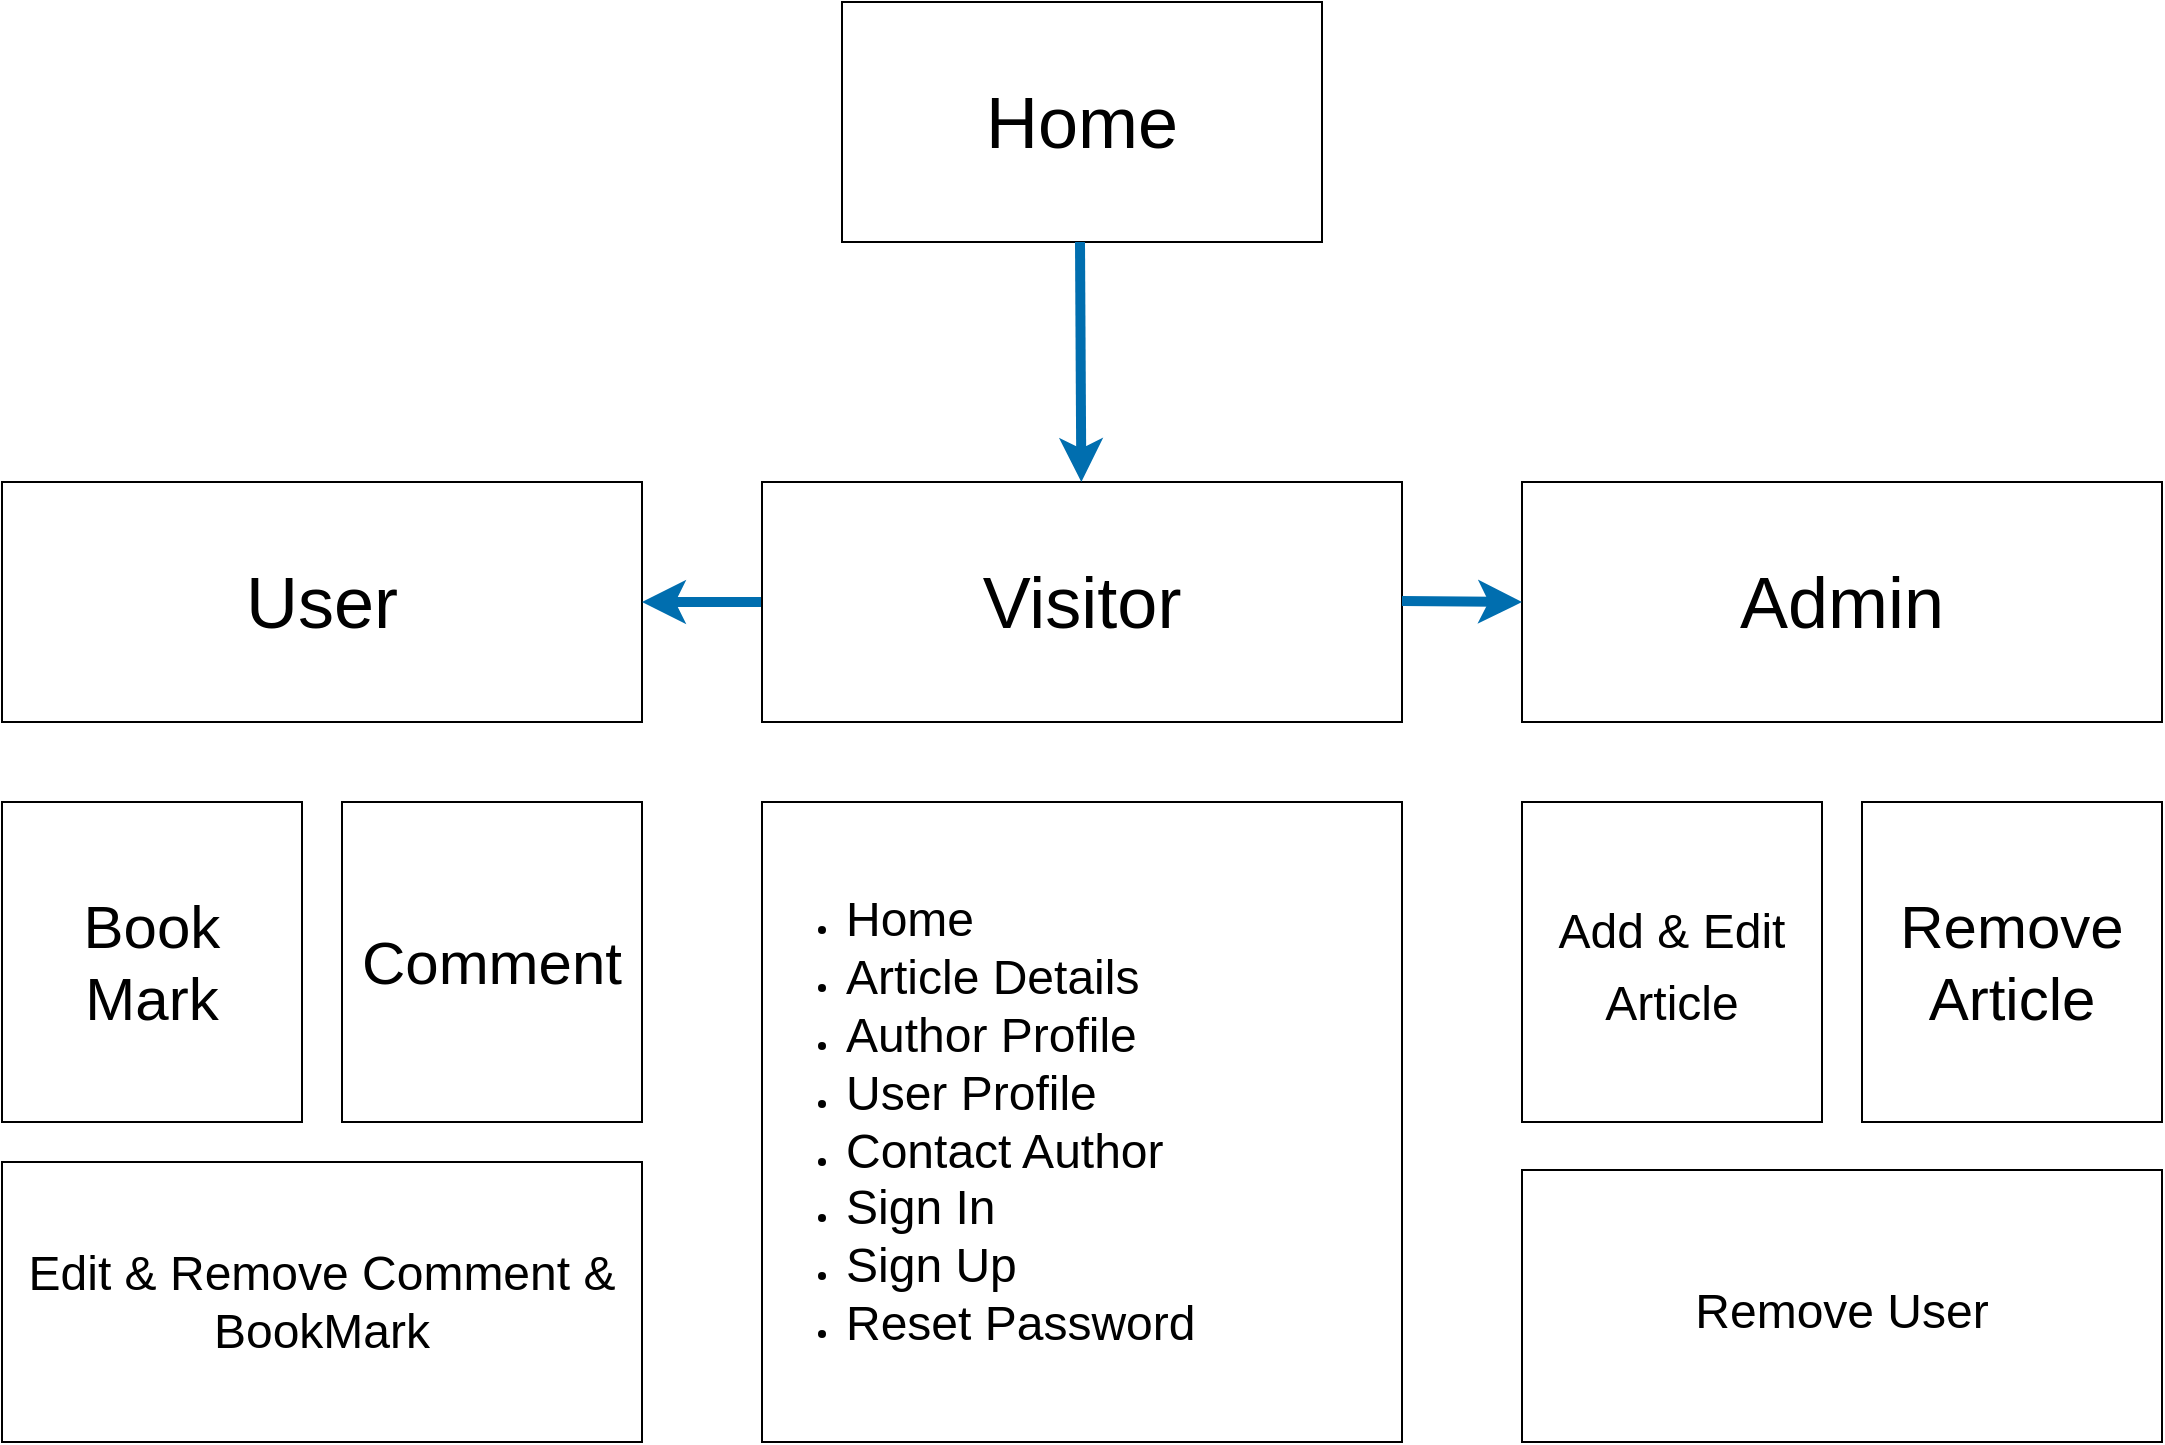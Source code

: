 <mxfile version="13.6.6" type="github">
  <diagram id="PuGufQDsKNIKy0PpDgzQ" name="Page-1">
    <mxGraphModel dx="1221" dy="654" grid="1" gridSize="10" guides="1" tooltips="1" connect="1" arrows="1" fold="1" page="1" pageScale="1" pageWidth="1100" pageHeight="1700" math="0" shadow="0">
      <root>
        <mxCell id="0" />
        <mxCell id="1" parent="0" />
        <mxCell id="4-SGYTXcVKiXNRRfTRLH-1" value="&lt;font style=&quot;font-size: 36px&quot;&gt;Home&lt;/font&gt;" style="rounded=0;whiteSpace=wrap;html=1;" parent="1" vertex="1">
          <mxGeometry x="430" y="40" width="240" height="120" as="geometry" />
        </mxCell>
        <mxCell id="4-SGYTXcVKiXNRRfTRLH-2" value="&lt;font style=&quot;font-size: 36px&quot;&gt;Admin&lt;/font&gt;" style="rounded=0;whiteSpace=wrap;html=1;" parent="1" vertex="1">
          <mxGeometry x="770" y="280" width="320" height="120" as="geometry" />
        </mxCell>
        <mxCell id="4-SGYTXcVKiXNRRfTRLH-3" value="&lt;font style=&quot;font-size: 36px&quot;&gt;User&lt;/font&gt;" style="rounded=0;whiteSpace=wrap;html=1;" parent="1" vertex="1">
          <mxGeometry x="10" y="280" width="320" height="120" as="geometry" />
        </mxCell>
        <mxCell id="4-SGYTXcVKiXNRRfTRLH-4" value="&lt;font style=&quot;font-size: 24px&quot;&gt;Add &amp;amp; Edit Article&lt;/font&gt;" style="rounded=0;whiteSpace=wrap;html=1;fontSize=30;" parent="1" vertex="1">
          <mxGeometry x="770" y="440" width="150" height="160" as="geometry" />
        </mxCell>
        <mxCell id="4-SGYTXcVKiXNRRfTRLH-5" value="&lt;font style=&quot;font-size: 30px&quot;&gt;Comment&lt;/font&gt;" style="rounded=0;whiteSpace=wrap;html=1;" parent="1" vertex="1">
          <mxGeometry x="180" y="440" width="150" height="160" as="geometry" />
        </mxCell>
        <mxCell id="4-SGYTXcVKiXNRRfTRLH-6" value="&lt;font style=&quot;font-size: 30px&quot;&gt;Remove Article&lt;/font&gt;" style="rounded=0;whiteSpace=wrap;html=1;" parent="1" vertex="1">
          <mxGeometry x="940" y="440" width="150" height="160" as="geometry" />
        </mxCell>
        <mxCell id="4-SGYTXcVKiXNRRfTRLH-7" value="&lt;font style=&quot;font-size: 30px&quot;&gt;Book&lt;br&gt;Mark&lt;/font&gt;" style="rounded=0;whiteSpace=wrap;html=1;" parent="1" vertex="1">
          <mxGeometry x="10" y="440" width="150" height="160" as="geometry" />
        </mxCell>
        <mxCell id="TL2sS0uVeFc4EOoMSjgD-11" value="" style="edgeStyle=orthogonalEdgeStyle;rounded=1;orthogonalLoop=1;jettySize=auto;html=1;strokeWidth=5;fillColor=#1ba1e2;strokeColor=#006EAF;" parent="1" source="4-SGYTXcVKiXNRRfTRLH-8" target="4-SGYTXcVKiXNRRfTRLH-3" edge="1">
          <mxGeometry relative="1" as="geometry" />
        </mxCell>
        <mxCell id="4-SGYTXcVKiXNRRfTRLH-8" value="&lt;font style=&quot;font-size: 36px&quot;&gt;Visitor&lt;/font&gt;" style="rounded=0;whiteSpace=wrap;html=1;" parent="1" vertex="1">
          <mxGeometry x="390" y="280" width="320" height="120" as="geometry" />
        </mxCell>
        <mxCell id="4-SGYTXcVKiXNRRfTRLH-9" value="&lt;ul&gt;&lt;li&gt;&lt;span&gt;&lt;font style=&quot;font-size: 24px&quot;&gt;Home&lt;/font&gt;&lt;/span&gt;&lt;/li&gt;&lt;li&gt;&lt;div&gt;&lt;span&gt;&lt;font style=&quot;font-size: 24px&quot;&gt;Article Details&lt;/font&gt;&lt;/span&gt;&lt;/div&gt;&lt;/li&gt;&lt;li&gt;&lt;font style=&quot;font-size: 24px&quot;&gt;Author Profile&lt;/font&gt;&lt;/li&gt;&lt;li&gt;&lt;font style=&quot;font-size: 24px&quot;&gt;User Profile&lt;/font&gt;&lt;/li&gt;&lt;li&gt;&lt;font style=&quot;font-size: 24px&quot;&gt;Contact Author&lt;/font&gt;&lt;/li&gt;&lt;li&gt;&lt;font style=&quot;font-size: 24px&quot;&gt;Sign In&lt;/font&gt;&lt;/li&gt;&lt;li&gt;&lt;font style=&quot;font-size: 24px&quot;&gt;Sign Up&lt;/font&gt;&lt;/li&gt;&lt;li&gt;&lt;font style=&quot;font-size: 24px&quot;&gt;Reset Password&lt;/font&gt;&lt;/li&gt;&lt;/ul&gt;" style="rounded=0;whiteSpace=wrap;html=1;align=left;" parent="1" vertex="1">
          <mxGeometry x="390" y="440" width="320" height="320" as="geometry" />
        </mxCell>
        <mxCell id="TL2sS0uVeFc4EOoMSjgD-5" value="" style="endArrow=classic;html=1;fillColor=#1ba1e2;strokeColor=#006EAF;rounded=1;strokeWidth=5;" parent="1" target="4-SGYTXcVKiXNRRfTRLH-8" edge="1">
          <mxGeometry width="50" height="50" relative="1" as="geometry">
            <mxPoint x="549" y="160" as="sourcePoint" />
            <mxPoint x="549" y="200" as="targetPoint" />
          </mxGeometry>
        </mxCell>
        <mxCell id="TL2sS0uVeFc4EOoMSjgD-10" value="" style="endArrow=classic;html=1;fillColor=#1ba1e2;strokeColor=#006EAF;rounded=1;strokeWidth=5;" parent="1" edge="1">
          <mxGeometry width="50" height="50" relative="1" as="geometry">
            <mxPoint x="710" y="339.5" as="sourcePoint" />
            <mxPoint x="770" y="340" as="targetPoint" />
          </mxGeometry>
        </mxCell>
        <mxCell id="pTBLCFFmkAzoy-t31FPo-1" value="&lt;font style=&quot;font-size: 24px&quot;&gt;Remove User&lt;/font&gt;" style="rounded=0;whiteSpace=wrap;html=1;fontSize=30;" vertex="1" parent="1">
          <mxGeometry x="770" y="624" width="320" height="136" as="geometry" />
        </mxCell>
        <mxCell id="pTBLCFFmkAzoy-t31FPo-2" value="&lt;font style=&quot;font-size: 24px&quot;&gt;Edit &amp;amp; Remove Comment &amp;amp; BookMark&lt;/font&gt;" style="whiteSpace=wrap;html=1;rounded=0;" vertex="1" parent="1">
          <mxGeometry x="10" y="620" width="320" height="140" as="geometry" />
        </mxCell>
      </root>
    </mxGraphModel>
  </diagram>
</mxfile>
